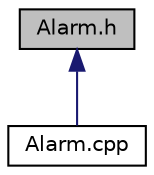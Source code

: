 digraph "Alarm.h"
{
 // LATEX_PDF_SIZE
  edge [fontname="Helvetica",fontsize="10",labelfontname="Helvetica",labelfontsize="10"];
  node [fontname="Helvetica",fontsize="10",shape=record];
  Node1 [label="Alarm.h",height=0.2,width=0.4,color="black", fillcolor="grey75", style="filled", fontcolor="black",tooltip="Concrete Alarm class that responds to sensor notifications by triggering an alarm."];
  Node1 -> Node2 [dir="back",color="midnightblue",fontsize="10",style="solid",fontname="Helvetica"];
  Node2 [label="Alarm.cpp",height=0.2,width=0.4,color="black", fillcolor="white", style="filled",URL="$Alarm_8cpp.html",tooltip="Implementation of the alarm class methods."];
}
